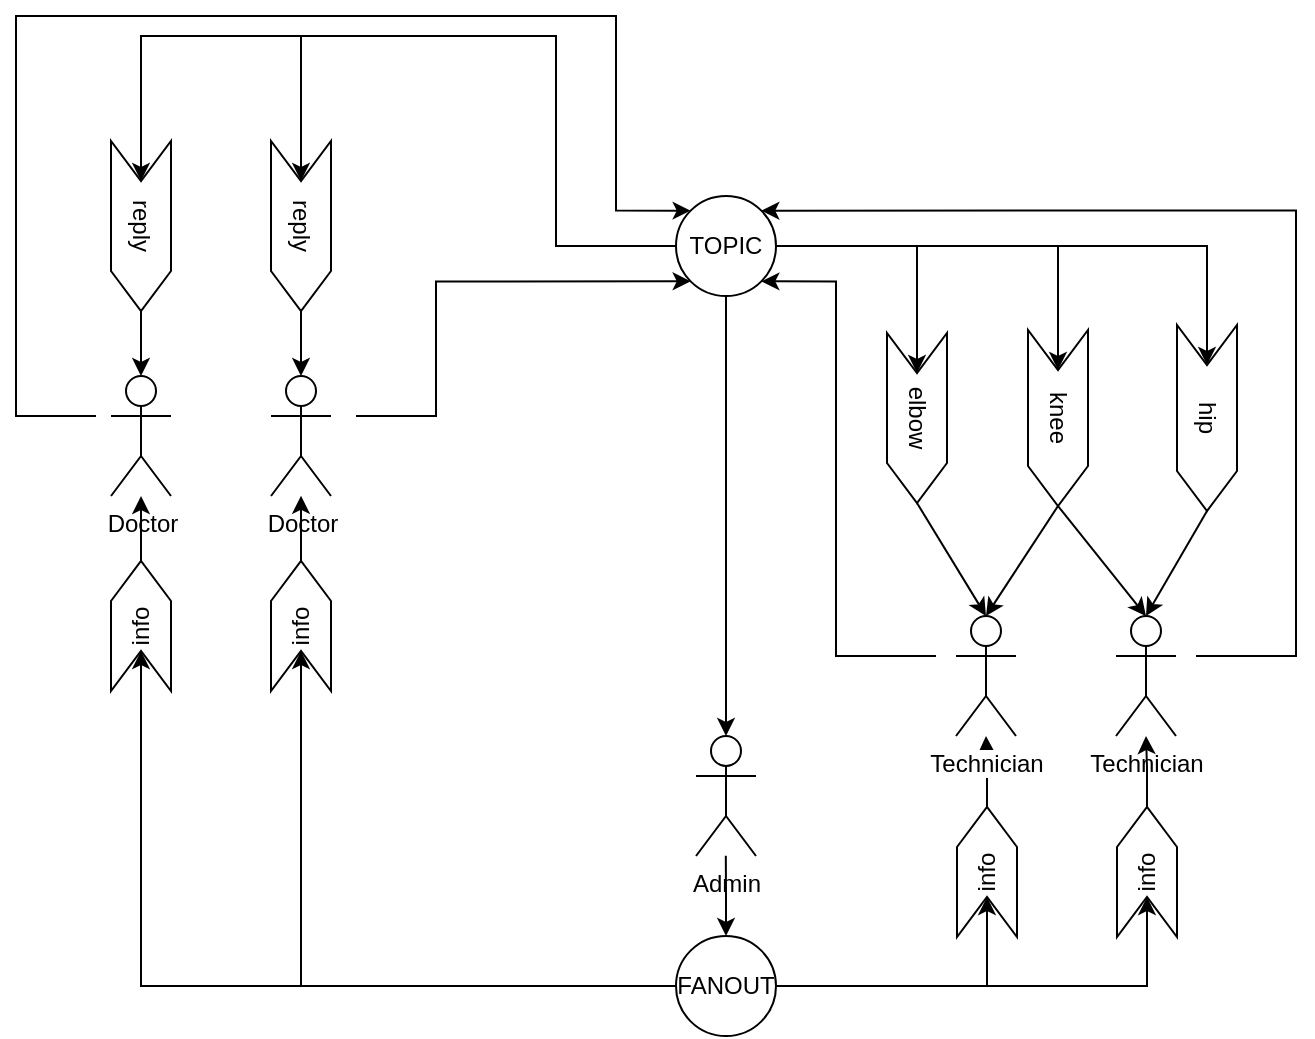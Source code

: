 <mxfile version="10.6.2" type="device"><diagram id="djgBkMGBk12o7bgSLCZQ" name="Page-1"><mxGraphModel dx="1162" dy="666" grid="1" gridSize="10" guides="1" tooltips="1" connect="1" arrows="1" fold="1" page="1" pageScale="1" pageWidth="850" pageHeight="1100" math="0" shadow="0"><root><mxCell id="0"/><mxCell id="1" parent="0"/><mxCell id="uxHs-IALlfX_pZ3vBWLz-26" style="edgeStyle=orthogonalEdgeStyle;rounded=0;orthogonalLoop=1;jettySize=auto;html=1;exitX=1;exitY=0.5;exitDx=0;exitDy=0;" edge="1" parent="1" source="uxHs-IALlfX_pZ3vBWLz-2" target="uxHs-IALlfX_pZ3vBWLz-3"><mxGeometry relative="1" as="geometry"/></mxCell><mxCell id="uxHs-IALlfX_pZ3vBWLz-2" value="&lt;div&gt;info&lt;/div&gt;" style="shape=step;perimeter=stepPerimeter;whiteSpace=wrap;html=1;fixedSize=1;rotation=-90;" vertex="1" parent="1"><mxGeometry x="513" y="423" width="65" height="30" as="geometry"/></mxCell><mxCell id="uxHs-IALlfX_pZ3vBWLz-45" style="edgeStyle=orthogonalEdgeStyle;rounded=0;orthogonalLoop=1;jettySize=auto;html=1;entryX=1;entryY=1;entryDx=0;entryDy=0;startArrow=none;startFill=0;endArrow=classic;endFill=1;" edge="1" parent="1" target="uxHs-IALlfX_pZ3vBWLz-12"><mxGeometry relative="1" as="geometry"><mxPoint x="520" y="330" as="sourcePoint"/><Array as="points"><mxPoint x="470" y="330"/><mxPoint x="470" y="143"/></Array></mxGeometry></mxCell><mxCell id="uxHs-IALlfX_pZ3vBWLz-3" value="&lt;div&gt;Technician&lt;/div&gt;" style="shape=umlActor;verticalLabelPosition=bottom;labelBackgroundColor=#ffffff;verticalAlign=top;html=1;outlineConnect=0;" vertex="1" parent="1"><mxGeometry x="530" y="310" width="30" height="60" as="geometry"/></mxCell><mxCell id="uxHs-IALlfX_pZ3vBWLz-7" value="&lt;div&gt;Admin&lt;/div&gt;" style="shape=umlActor;verticalLabelPosition=bottom;labelBackgroundColor=#ffffff;verticalAlign=top;html=1;outlineConnect=0;" vertex="1" parent="1"><mxGeometry x="400" y="370" width="30" height="60" as="geometry"/></mxCell><mxCell id="uxHs-IALlfX_pZ3vBWLz-46" style="edgeStyle=orthogonalEdgeStyle;rounded=0;orthogonalLoop=1;jettySize=auto;html=1;entryX=1;entryY=0;entryDx=0;entryDy=0;startArrow=none;startFill=0;endArrow=classic;endFill=1;" edge="1" parent="1" target="uxHs-IALlfX_pZ3vBWLz-12"><mxGeometry relative="1" as="geometry"><mxPoint x="650" y="330" as="sourcePoint"/><Array as="points"><mxPoint x="700" y="330"/><mxPoint x="700" y="107"/></Array></mxGeometry></mxCell><mxCell id="uxHs-IALlfX_pZ3vBWLz-8" value="&lt;div&gt;Technician&lt;/div&gt;" style="shape=umlActor;verticalLabelPosition=bottom;labelBackgroundColor=#ffffff;verticalAlign=top;html=1;outlineConnect=0;" vertex="1" parent="1"><mxGeometry x="610" y="310" width="30" height="60" as="geometry"/></mxCell><mxCell id="uxHs-IALlfX_pZ3vBWLz-59" style="edgeStyle=orthogonalEdgeStyle;rounded=0;orthogonalLoop=1;jettySize=auto;html=1;entryX=0;entryY=1;entryDx=0;entryDy=0;startArrow=none;startFill=0;endArrow=classic;endFill=1;" edge="1" parent="1" target="uxHs-IALlfX_pZ3vBWLz-12"><mxGeometry relative="1" as="geometry"><mxPoint x="230" y="210" as="sourcePoint"/><Array as="points"><mxPoint x="270" y="210"/><mxPoint x="270" y="143"/></Array></mxGeometry></mxCell><mxCell id="uxHs-IALlfX_pZ3vBWLz-9" value="&lt;div&gt;Doctor&lt;/div&gt;" style="shape=umlActor;verticalLabelPosition=bottom;labelBackgroundColor=#ffffff;verticalAlign=top;html=1;outlineConnect=0;" vertex="1" parent="1"><mxGeometry x="187.5" y="190" width="30" height="60" as="geometry"/></mxCell><mxCell id="uxHs-IALlfX_pZ3vBWLz-60" style="edgeStyle=orthogonalEdgeStyle;rounded=0;orthogonalLoop=1;jettySize=auto;html=1;entryX=0;entryY=0;entryDx=0;entryDy=0;startArrow=none;startFill=0;endArrow=classic;endFill=1;" edge="1" parent="1" target="uxHs-IALlfX_pZ3vBWLz-12"><mxGeometry relative="1" as="geometry"><mxPoint x="100" y="210" as="sourcePoint"/><Array as="points"><mxPoint x="60" y="210"/><mxPoint x="60" y="10"/><mxPoint x="360" y="10"/><mxPoint x="360" y="107"/></Array></mxGeometry></mxCell><mxCell id="uxHs-IALlfX_pZ3vBWLz-11" value="&lt;div&gt;Doctor&lt;/div&gt;" style="shape=umlActor;verticalLabelPosition=bottom;labelBackgroundColor=#ffffff;verticalAlign=top;html=1;outlineConnect=0;" vertex="1" parent="1"><mxGeometry x="107.5" y="190" width="30" height="60" as="geometry"/></mxCell><mxCell id="uxHs-IALlfX_pZ3vBWLz-33" style="edgeStyle=orthogonalEdgeStyle;rounded=0;orthogonalLoop=1;jettySize=auto;html=1;exitX=1;exitY=0.5;exitDx=0;exitDy=0;entryX=0;entryY=0.5;entryDx=0;entryDy=0;" edge="1" parent="1" source="uxHs-IALlfX_pZ3vBWLz-12" target="uxHs-IALlfX_pZ3vBWLz-16"><mxGeometry relative="1" as="geometry"/></mxCell><mxCell id="uxHs-IALlfX_pZ3vBWLz-34" style="edgeStyle=orthogonalEdgeStyle;rounded=0;orthogonalLoop=1;jettySize=auto;html=1;exitX=1;exitY=0.5;exitDx=0;exitDy=0;entryX=0;entryY=0.5;entryDx=0;entryDy=0;" edge="1" parent="1" source="uxHs-IALlfX_pZ3vBWLz-12" target="uxHs-IALlfX_pZ3vBWLz-17"><mxGeometry relative="1" as="geometry"/></mxCell><mxCell id="uxHs-IALlfX_pZ3vBWLz-35" style="edgeStyle=orthogonalEdgeStyle;rounded=0;orthogonalLoop=1;jettySize=auto;html=1;exitX=1;exitY=0.5;exitDx=0;exitDy=0;entryX=0;entryY=0.5;entryDx=0;entryDy=0;" edge="1" parent="1" source="uxHs-IALlfX_pZ3vBWLz-12" target="uxHs-IALlfX_pZ3vBWLz-18"><mxGeometry relative="1" as="geometry"/></mxCell><mxCell id="uxHs-IALlfX_pZ3vBWLz-44" style="edgeStyle=orthogonalEdgeStyle;rounded=0;orthogonalLoop=1;jettySize=auto;html=1;exitX=0.5;exitY=1;exitDx=0;exitDy=0;entryX=0.5;entryY=0;entryDx=0;entryDy=0;entryPerimeter=0;startArrow=none;startFill=0;endArrow=classic;endFill=1;" edge="1" parent="1" source="uxHs-IALlfX_pZ3vBWLz-12" target="uxHs-IALlfX_pZ3vBWLz-7"><mxGeometry relative="1" as="geometry"/></mxCell><mxCell id="uxHs-IALlfX_pZ3vBWLz-53" style="edgeStyle=orthogonalEdgeStyle;rounded=0;orthogonalLoop=1;jettySize=auto;html=1;exitX=0;exitY=0.5;exitDx=0;exitDy=0;entryX=0;entryY=0.5;entryDx=0;entryDy=0;startArrow=none;startFill=0;endArrow=classic;endFill=1;" edge="1" parent="1" source="uxHs-IALlfX_pZ3vBWLz-12" target="uxHs-IALlfX_pZ3vBWLz-51"><mxGeometry relative="1" as="geometry"><Array as="points"><mxPoint x="330" y="125"/><mxPoint x="330" y="20"/><mxPoint x="202" y="20"/></Array></mxGeometry></mxCell><mxCell id="uxHs-IALlfX_pZ3vBWLz-54" style="edgeStyle=orthogonalEdgeStyle;rounded=0;orthogonalLoop=1;jettySize=auto;html=1;exitX=0;exitY=0.5;exitDx=0;exitDy=0;entryX=0;entryY=0.5;entryDx=0;entryDy=0;startArrow=none;startFill=0;endArrow=classic;endFill=1;" edge="1" parent="1" source="uxHs-IALlfX_pZ3vBWLz-12" target="uxHs-IALlfX_pZ3vBWLz-52"><mxGeometry relative="1" as="geometry"><Array as="points"><mxPoint x="330" y="125"/><mxPoint x="330" y="20"/><mxPoint x="122" y="20"/></Array></mxGeometry></mxCell><mxCell id="uxHs-IALlfX_pZ3vBWLz-12" value="&lt;div&gt;TOPIC&lt;/div&gt;" style="ellipse;whiteSpace=wrap;html=1;aspect=fixed;" vertex="1" parent="1"><mxGeometry x="390" y="100" width="50" height="50" as="geometry"/></mxCell><mxCell id="uxHs-IALlfX_pZ3vBWLz-31" style="edgeStyle=orthogonalEdgeStyle;rounded=0;orthogonalLoop=1;jettySize=auto;html=1;exitX=1;exitY=0.5;exitDx=0;exitDy=0;entryX=0;entryY=0.5;entryDx=0;entryDy=0;" edge="1" parent="1" source="uxHs-IALlfX_pZ3vBWLz-13" target="uxHs-IALlfX_pZ3vBWLz-15"><mxGeometry relative="1" as="geometry"><Array as="points"><mxPoint x="625" y="495"/></Array></mxGeometry></mxCell><mxCell id="uxHs-IALlfX_pZ3vBWLz-40" style="edgeStyle=orthogonalEdgeStyle;rounded=0;orthogonalLoop=1;jettySize=auto;html=1;exitX=0;exitY=0.5;exitDx=0;exitDy=0;entryX=0;entryY=0.5;entryDx=0;entryDy=0;" edge="1" parent="1" source="uxHs-IALlfX_pZ3vBWLz-13" target="uxHs-IALlfX_pZ3vBWLz-36"><mxGeometry relative="1" as="geometry"/></mxCell><mxCell id="uxHs-IALlfX_pZ3vBWLz-41" style="edgeStyle=orthogonalEdgeStyle;rounded=0;orthogonalLoop=1;jettySize=auto;html=1;exitX=0;exitY=0.5;exitDx=0;exitDy=0;entryX=0;entryY=0.5;entryDx=0;entryDy=0;" edge="1" parent="1" source="uxHs-IALlfX_pZ3vBWLz-13" target="uxHs-IALlfX_pZ3vBWLz-37"><mxGeometry relative="1" as="geometry"/></mxCell><mxCell id="uxHs-IALlfX_pZ3vBWLz-42" style="edgeStyle=orthogonalEdgeStyle;rounded=0;orthogonalLoop=1;jettySize=auto;html=1;exitX=1;exitY=0.5;exitDx=0;exitDy=0;entryX=0;entryY=0.5;entryDx=0;entryDy=0;" edge="1" parent="1" source="uxHs-IALlfX_pZ3vBWLz-13" target="uxHs-IALlfX_pZ3vBWLz-2"><mxGeometry relative="1" as="geometry"><Array as="points"><mxPoint x="546" y="495"/></Array></mxGeometry></mxCell><mxCell id="uxHs-IALlfX_pZ3vBWLz-43" style="edgeStyle=orthogonalEdgeStyle;rounded=0;orthogonalLoop=1;jettySize=auto;html=1;exitX=0.5;exitY=0;exitDx=0;exitDy=0;startArrow=classic;startFill=1;endArrow=none;endFill=0;" edge="1" parent="1" source="uxHs-IALlfX_pZ3vBWLz-13"><mxGeometry relative="1" as="geometry"><mxPoint x="414.907" y="429.93" as="targetPoint"/></mxGeometry></mxCell><mxCell id="uxHs-IALlfX_pZ3vBWLz-13" value="FANOUT" style="ellipse;whiteSpace=wrap;html=1;aspect=fixed;" vertex="1" parent="1"><mxGeometry x="390" y="470" width="50" height="50" as="geometry"/></mxCell><mxCell id="uxHs-IALlfX_pZ3vBWLz-27" style="edgeStyle=orthogonalEdgeStyle;rounded=0;orthogonalLoop=1;jettySize=auto;html=1;exitX=1;exitY=0.5;exitDx=0;exitDy=0;" edge="1" parent="1" source="uxHs-IALlfX_pZ3vBWLz-15" target="uxHs-IALlfX_pZ3vBWLz-8"><mxGeometry relative="1" as="geometry"/></mxCell><mxCell id="uxHs-IALlfX_pZ3vBWLz-15" value="info" style="shape=step;perimeter=stepPerimeter;whiteSpace=wrap;html=1;fixedSize=1;rotation=-90;" vertex="1" parent="1"><mxGeometry x="593" y="423" width="65" height="30" as="geometry"/></mxCell><mxCell id="uxHs-IALlfX_pZ3vBWLz-16" value="&lt;div&gt;elbow&lt;/div&gt;" style="shape=step;perimeter=stepPerimeter;whiteSpace=wrap;html=1;fixedSize=1;rotation=90;" vertex="1" parent="1"><mxGeometry x="468" y="196" width="85" height="30" as="geometry"/></mxCell><mxCell id="uxHs-IALlfX_pZ3vBWLz-17" value="&lt;div&gt;knee&lt;/div&gt;" style="shape=step;perimeter=stepPerimeter;whiteSpace=wrap;html=1;fixedSize=1;rotation=90;" vertex="1" parent="1"><mxGeometry x="537" y="196" width="88" height="30" as="geometry"/></mxCell><mxCell id="uxHs-IALlfX_pZ3vBWLz-18" value="hip" style="shape=step;perimeter=stepPerimeter;whiteSpace=wrap;html=1;fixedSize=1;rotation=90;" vertex="1" parent="1"><mxGeometry x="609" y="196" width="93" height="30" as="geometry"/></mxCell><mxCell id="uxHs-IALlfX_pZ3vBWLz-22" value="" style="endArrow=classic;html=1;exitX=1;exitY=0.5;exitDx=0;exitDy=0;entryX=0.5;entryY=0;entryDx=0;entryDy=0;entryPerimeter=0;" edge="1" parent="1" source="uxHs-IALlfX_pZ3vBWLz-16" target="uxHs-IALlfX_pZ3vBWLz-3"><mxGeometry width="50" height="50" relative="1" as="geometry"><mxPoint x="440" y="330" as="sourcePoint"/><mxPoint x="540" y="310" as="targetPoint"/></mxGeometry></mxCell><mxCell id="uxHs-IALlfX_pZ3vBWLz-23" value="" style="endArrow=classic;html=1;exitX=1;exitY=0.5;exitDx=0;exitDy=0;entryX=0.5;entryY=0;entryDx=0;entryDy=0;entryPerimeter=0;" edge="1" parent="1" source="uxHs-IALlfX_pZ3vBWLz-17" target="uxHs-IALlfX_pZ3vBWLz-3"><mxGeometry width="50" height="50" relative="1" as="geometry"><mxPoint x="520.023" y="262.953" as="sourcePoint"/><mxPoint x="554.907" y="319.93" as="targetPoint"/></mxGeometry></mxCell><mxCell id="uxHs-IALlfX_pZ3vBWLz-24" value="" style="endArrow=classic;html=1;exitX=1;exitY=0.5;exitDx=0;exitDy=0;entryX=0.5;entryY=0;entryDx=0;entryDy=0;entryPerimeter=0;" edge="1" parent="1" source="uxHs-IALlfX_pZ3vBWLz-18" target="uxHs-IALlfX_pZ3vBWLz-8"><mxGeometry width="50" height="50" relative="1" as="geometry"><mxPoint x="645.488" y="260.012" as="sourcePoint"/><mxPoint x="609.907" y="314.43" as="targetPoint"/></mxGeometry></mxCell><mxCell id="uxHs-IALlfX_pZ3vBWLz-25" value="" style="endArrow=classic;html=1;exitX=1;exitY=0.5;exitDx=0;exitDy=0;entryX=0.5;entryY=0;entryDx=0;entryDy=0;entryPerimeter=0;" edge="1" parent="1" source="uxHs-IALlfX_pZ3vBWLz-17" target="uxHs-IALlfX_pZ3vBWLz-8"><mxGeometry width="50" height="50" relative="1" as="geometry"><mxPoint x="520.023" y="262.953" as="sourcePoint"/><mxPoint x="554.907" y="319.93" as="targetPoint"/></mxGeometry></mxCell><mxCell id="uxHs-IALlfX_pZ3vBWLz-39" style="edgeStyle=orthogonalEdgeStyle;rounded=0;orthogonalLoop=1;jettySize=auto;html=1;exitX=1;exitY=0.5;exitDx=0;exitDy=0;" edge="1" parent="1" source="uxHs-IALlfX_pZ3vBWLz-36" target="uxHs-IALlfX_pZ3vBWLz-11"><mxGeometry relative="1" as="geometry"/></mxCell><mxCell id="uxHs-IALlfX_pZ3vBWLz-36" value="&lt;div&gt;info&lt;/div&gt;" style="shape=step;perimeter=stepPerimeter;whiteSpace=wrap;html=1;fixedSize=1;rotation=-90;" vertex="1" parent="1"><mxGeometry x="90" y="300" width="65" height="30" as="geometry"/></mxCell><mxCell id="uxHs-IALlfX_pZ3vBWLz-38" style="edgeStyle=orthogonalEdgeStyle;rounded=0;orthogonalLoop=1;jettySize=auto;html=1;exitX=1;exitY=0.5;exitDx=0;exitDy=0;" edge="1" parent="1" source="uxHs-IALlfX_pZ3vBWLz-37"><mxGeometry relative="1" as="geometry"><mxPoint x="202.5" y="249.889" as="targetPoint"/></mxGeometry></mxCell><mxCell id="uxHs-IALlfX_pZ3vBWLz-37" value="info" style="shape=step;perimeter=stepPerimeter;whiteSpace=wrap;html=1;fixedSize=1;rotation=-90;" vertex="1" parent="1"><mxGeometry x="170" y="300" width="65" height="30" as="geometry"/></mxCell><mxCell id="uxHs-IALlfX_pZ3vBWLz-55" style="edgeStyle=orthogonalEdgeStyle;rounded=0;orthogonalLoop=1;jettySize=auto;html=1;exitX=1;exitY=0.5;exitDx=0;exitDy=0;entryX=0.5;entryY=0;entryDx=0;entryDy=0;entryPerimeter=0;startArrow=none;startFill=0;endArrow=classic;endFill=1;" edge="1" parent="1" source="uxHs-IALlfX_pZ3vBWLz-51" target="uxHs-IALlfX_pZ3vBWLz-9"><mxGeometry relative="1" as="geometry"/></mxCell><mxCell id="uxHs-IALlfX_pZ3vBWLz-51" value="reply" style="shape=step;perimeter=stepPerimeter;whiteSpace=wrap;html=1;fixedSize=1;rotation=90;" vertex="1" parent="1"><mxGeometry x="160" y="100" width="85" height="30" as="geometry"/></mxCell><mxCell id="uxHs-IALlfX_pZ3vBWLz-56" style="edgeStyle=orthogonalEdgeStyle;rounded=0;orthogonalLoop=1;jettySize=auto;html=1;exitX=1;exitY=0.5;exitDx=0;exitDy=0;startArrow=none;startFill=0;endArrow=classic;endFill=1;" edge="1" parent="1" source="uxHs-IALlfX_pZ3vBWLz-52" target="uxHs-IALlfX_pZ3vBWLz-11"><mxGeometry relative="1" as="geometry"/></mxCell><mxCell id="uxHs-IALlfX_pZ3vBWLz-52" value="reply" style="shape=step;perimeter=stepPerimeter;whiteSpace=wrap;html=1;fixedSize=1;rotation=90;" vertex="1" parent="1"><mxGeometry x="80" y="100" width="85" height="30" as="geometry"/></mxCell></root></mxGraphModel></diagram></mxfile>